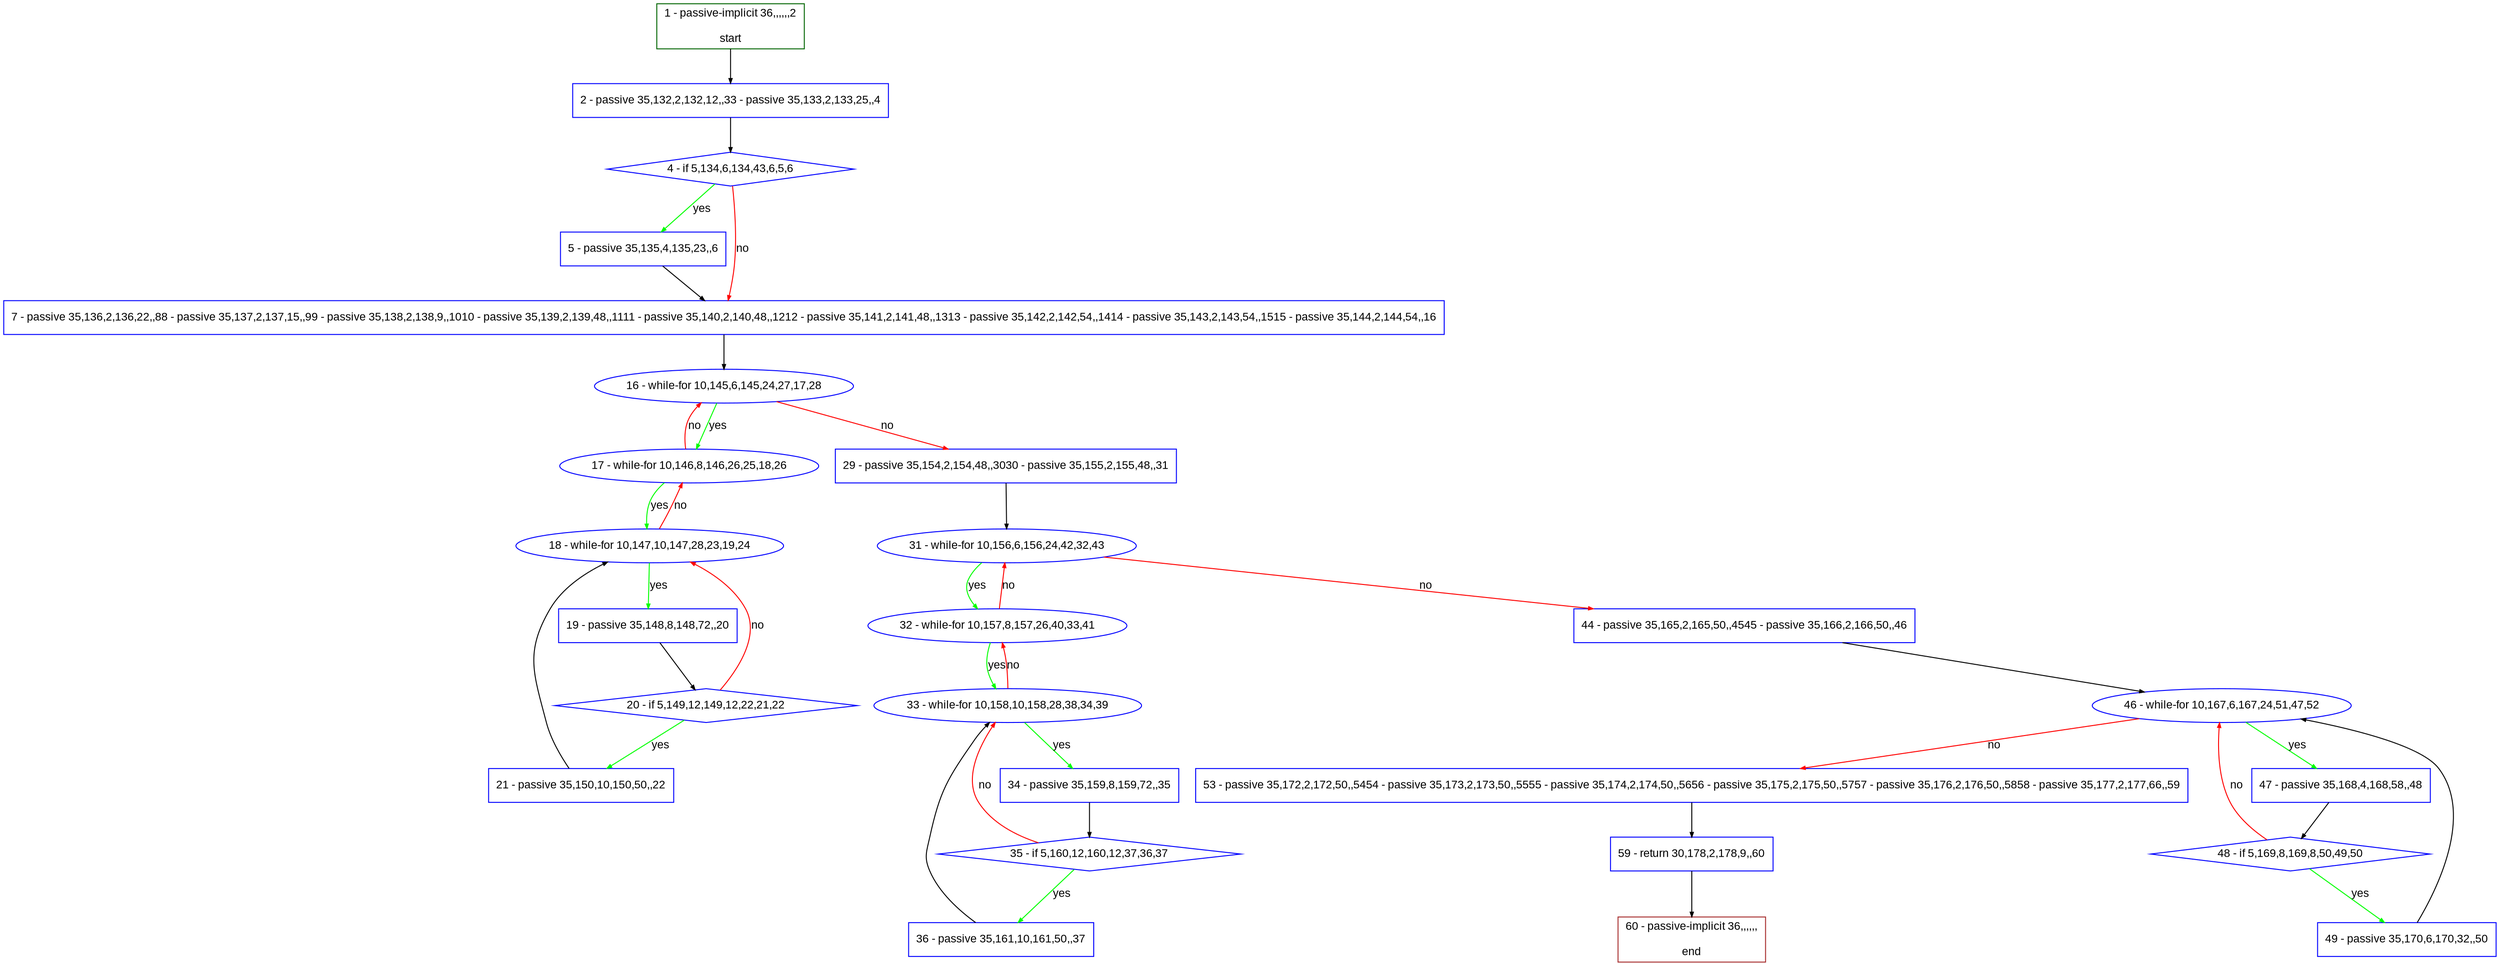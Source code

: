 digraph "" {
  graph [pack="true", label="", fontsize="12", packmode="clust", fontname="Arial", fillcolor="#FFFFCC", bgcolor="white", style="rounded,filled", compound="true"];
  node [node_initialized="no", label="", color="grey", fontsize="12", fillcolor="white", fontname="Arial", style="filled", shape="rectangle", compound="true", fixedsize="false"];
  edge [fontcolor="black", arrowhead="normal", arrowtail="none", arrowsize="0.5", ltail="", label="", color="black", fontsize="12", lhead="", fontname="Arial", dir="forward", compound="true"];
  __N1 [label="2 - passive 35,132,2,132,12,,33 - passive 35,133,2,133,25,,4", color="#0000ff", fillcolor="#ffffff", style="filled", shape="box"];
  __N2 [label="1 - passive-implicit 36,,,,,,2\n\nstart", color="#006400", fillcolor="#ffffff", style="filled", shape="box"];
  __N3 [label="4 - if 5,134,6,134,43,6,5,6", color="#0000ff", fillcolor="#ffffff", style="filled", shape="diamond"];
  __N4 [label="5 - passive 35,135,4,135,23,,6", color="#0000ff", fillcolor="#ffffff", style="filled", shape="box"];
  __N5 [label="7 - passive 35,136,2,136,22,,88 - passive 35,137,2,137,15,,99 - passive 35,138,2,138,9,,1010 - passive 35,139,2,139,48,,1111 - passive 35,140,2,140,48,,1212 - passive 35,141,2,141,48,,1313 - passive 35,142,2,142,54,,1414 - passive 35,143,2,143,54,,1515 - passive 35,144,2,144,54,,16", color="#0000ff", fillcolor="#ffffff", style="filled", shape="box"];
  __N6 [label="16 - while-for 10,145,6,145,24,27,17,28", color="#0000ff", fillcolor="#ffffff", style="filled", shape="oval"];
  __N7 [label="17 - while-for 10,146,8,146,26,25,18,26", color="#0000ff", fillcolor="#ffffff", style="filled", shape="oval"];
  __N8 [label="29 - passive 35,154,2,154,48,,3030 - passive 35,155,2,155,48,,31", color="#0000ff", fillcolor="#ffffff", style="filled", shape="box"];
  __N9 [label="18 - while-for 10,147,10,147,28,23,19,24", color="#0000ff", fillcolor="#ffffff", style="filled", shape="oval"];
  __N10 [label="19 - passive 35,148,8,148,72,,20", color="#0000ff", fillcolor="#ffffff", style="filled", shape="box"];
  __N11 [label="20 - if 5,149,12,149,12,22,21,22", color="#0000ff", fillcolor="#ffffff", style="filled", shape="diamond"];
  __N12 [label="21 - passive 35,150,10,150,50,,22", color="#0000ff", fillcolor="#ffffff", style="filled", shape="box"];
  __N13 [label="31 - while-for 10,156,6,156,24,42,32,43", color="#0000ff", fillcolor="#ffffff", style="filled", shape="oval"];
  __N14 [label="32 - while-for 10,157,8,157,26,40,33,41", color="#0000ff", fillcolor="#ffffff", style="filled", shape="oval"];
  __N15 [label="44 - passive 35,165,2,165,50,,4545 - passive 35,166,2,166,50,,46", color="#0000ff", fillcolor="#ffffff", style="filled", shape="box"];
  __N16 [label="33 - while-for 10,158,10,158,28,38,34,39", color="#0000ff", fillcolor="#ffffff", style="filled", shape="oval"];
  __N17 [label="34 - passive 35,159,8,159,72,,35", color="#0000ff", fillcolor="#ffffff", style="filled", shape="box"];
  __N18 [label="35 - if 5,160,12,160,12,37,36,37", color="#0000ff", fillcolor="#ffffff", style="filled", shape="diamond"];
  __N19 [label="36 - passive 35,161,10,161,50,,37", color="#0000ff", fillcolor="#ffffff", style="filled", shape="box"];
  __N20 [label="46 - while-for 10,167,6,167,24,51,47,52", color="#0000ff", fillcolor="#ffffff", style="filled", shape="oval"];
  __N21 [label="47 - passive 35,168,4,168,58,,48", color="#0000ff", fillcolor="#ffffff", style="filled", shape="box"];
  __N22 [label="53 - passive 35,172,2,172,50,,5454 - passive 35,173,2,173,50,,5555 - passive 35,174,2,174,50,,5656 - passive 35,175,2,175,50,,5757 - passive 35,176,2,176,50,,5858 - passive 35,177,2,177,66,,59", color="#0000ff", fillcolor="#ffffff", style="filled", shape="box"];
  __N23 [label="48 - if 5,169,8,169,8,50,49,50", color="#0000ff", fillcolor="#ffffff", style="filled", shape="diamond"];
  __N24 [label="49 - passive 35,170,6,170,32,,50", color="#0000ff", fillcolor="#ffffff", style="filled", shape="box"];
  __N25 [label="59 - return 30,178,2,178,9,,60", color="#0000ff", fillcolor="#ffffff", style="filled", shape="box"];
  __N26 [label="60 - passive-implicit 36,,,,,,\n\nend", color="#a52a2a", fillcolor="#ffffff", style="filled", shape="box"];
  __N2 -> __N1 [arrowhead="normal", arrowtail="none", color="#000000", label="", dir="forward"];
  __N1 -> __N3 [arrowhead="normal", arrowtail="none", color="#000000", label="", dir="forward"];
  __N3 -> __N4 [arrowhead="normal", arrowtail="none", color="#00ff00", label="yes", dir="forward"];
  __N3 -> __N5 [arrowhead="normal", arrowtail="none", color="#ff0000", label="no", dir="forward"];
  __N4 -> __N5 [arrowhead="normal", arrowtail="none", color="#000000", label="", dir="forward"];
  __N5 -> __N6 [arrowhead="normal", arrowtail="none", color="#000000", label="", dir="forward"];
  __N6 -> __N7 [arrowhead="normal", arrowtail="none", color="#00ff00", label="yes", dir="forward"];
  __N7 -> __N6 [arrowhead="normal", arrowtail="none", color="#ff0000", label="no", dir="forward"];
  __N6 -> __N8 [arrowhead="normal", arrowtail="none", color="#ff0000", label="no", dir="forward"];
  __N7 -> __N9 [arrowhead="normal", arrowtail="none", color="#00ff00", label="yes", dir="forward"];
  __N9 -> __N7 [arrowhead="normal", arrowtail="none", color="#ff0000", label="no", dir="forward"];
  __N9 -> __N10 [arrowhead="normal", arrowtail="none", color="#00ff00", label="yes", dir="forward"];
  __N10 -> __N11 [arrowhead="normal", arrowtail="none", color="#000000", label="", dir="forward"];
  __N11 -> __N9 [arrowhead="normal", arrowtail="none", color="#ff0000", label="no", dir="forward"];
  __N11 -> __N12 [arrowhead="normal", arrowtail="none", color="#00ff00", label="yes", dir="forward"];
  __N12 -> __N9 [arrowhead="normal", arrowtail="none", color="#000000", label="", dir="forward"];
  __N8 -> __N13 [arrowhead="normal", arrowtail="none", color="#000000", label="", dir="forward"];
  __N13 -> __N14 [arrowhead="normal", arrowtail="none", color="#00ff00", label="yes", dir="forward"];
  __N14 -> __N13 [arrowhead="normal", arrowtail="none", color="#ff0000", label="no", dir="forward"];
  __N13 -> __N15 [arrowhead="normal", arrowtail="none", color="#ff0000", label="no", dir="forward"];
  __N14 -> __N16 [arrowhead="normal", arrowtail="none", color="#00ff00", label="yes", dir="forward"];
  __N16 -> __N14 [arrowhead="normal", arrowtail="none", color="#ff0000", label="no", dir="forward"];
  __N16 -> __N17 [arrowhead="normal", arrowtail="none", color="#00ff00", label="yes", dir="forward"];
  __N17 -> __N18 [arrowhead="normal", arrowtail="none", color="#000000", label="", dir="forward"];
  __N18 -> __N16 [arrowhead="normal", arrowtail="none", color="#ff0000", label="no", dir="forward"];
  __N18 -> __N19 [arrowhead="normal", arrowtail="none", color="#00ff00", label="yes", dir="forward"];
  __N19 -> __N16 [arrowhead="normal", arrowtail="none", color="#000000", label="", dir="forward"];
  __N15 -> __N20 [arrowhead="normal", arrowtail="none", color="#000000", label="", dir="forward"];
  __N20 -> __N21 [arrowhead="normal", arrowtail="none", color="#00ff00", label="yes", dir="forward"];
  __N20 -> __N22 [arrowhead="normal", arrowtail="none", color="#ff0000", label="no", dir="forward"];
  __N21 -> __N23 [arrowhead="normal", arrowtail="none", color="#000000", label="", dir="forward"];
  __N23 -> __N20 [arrowhead="normal", arrowtail="none", color="#ff0000", label="no", dir="forward"];
  __N23 -> __N24 [arrowhead="normal", arrowtail="none", color="#00ff00", label="yes", dir="forward"];
  __N24 -> __N20 [arrowhead="normal", arrowtail="none", color="#000000", label="", dir="forward"];
  __N22 -> __N25 [arrowhead="normal", arrowtail="none", color="#000000", label="", dir="forward"];
  __N25 -> __N26 [arrowhead="normal", arrowtail="none", color="#000000", label="", dir="forward"];
}
